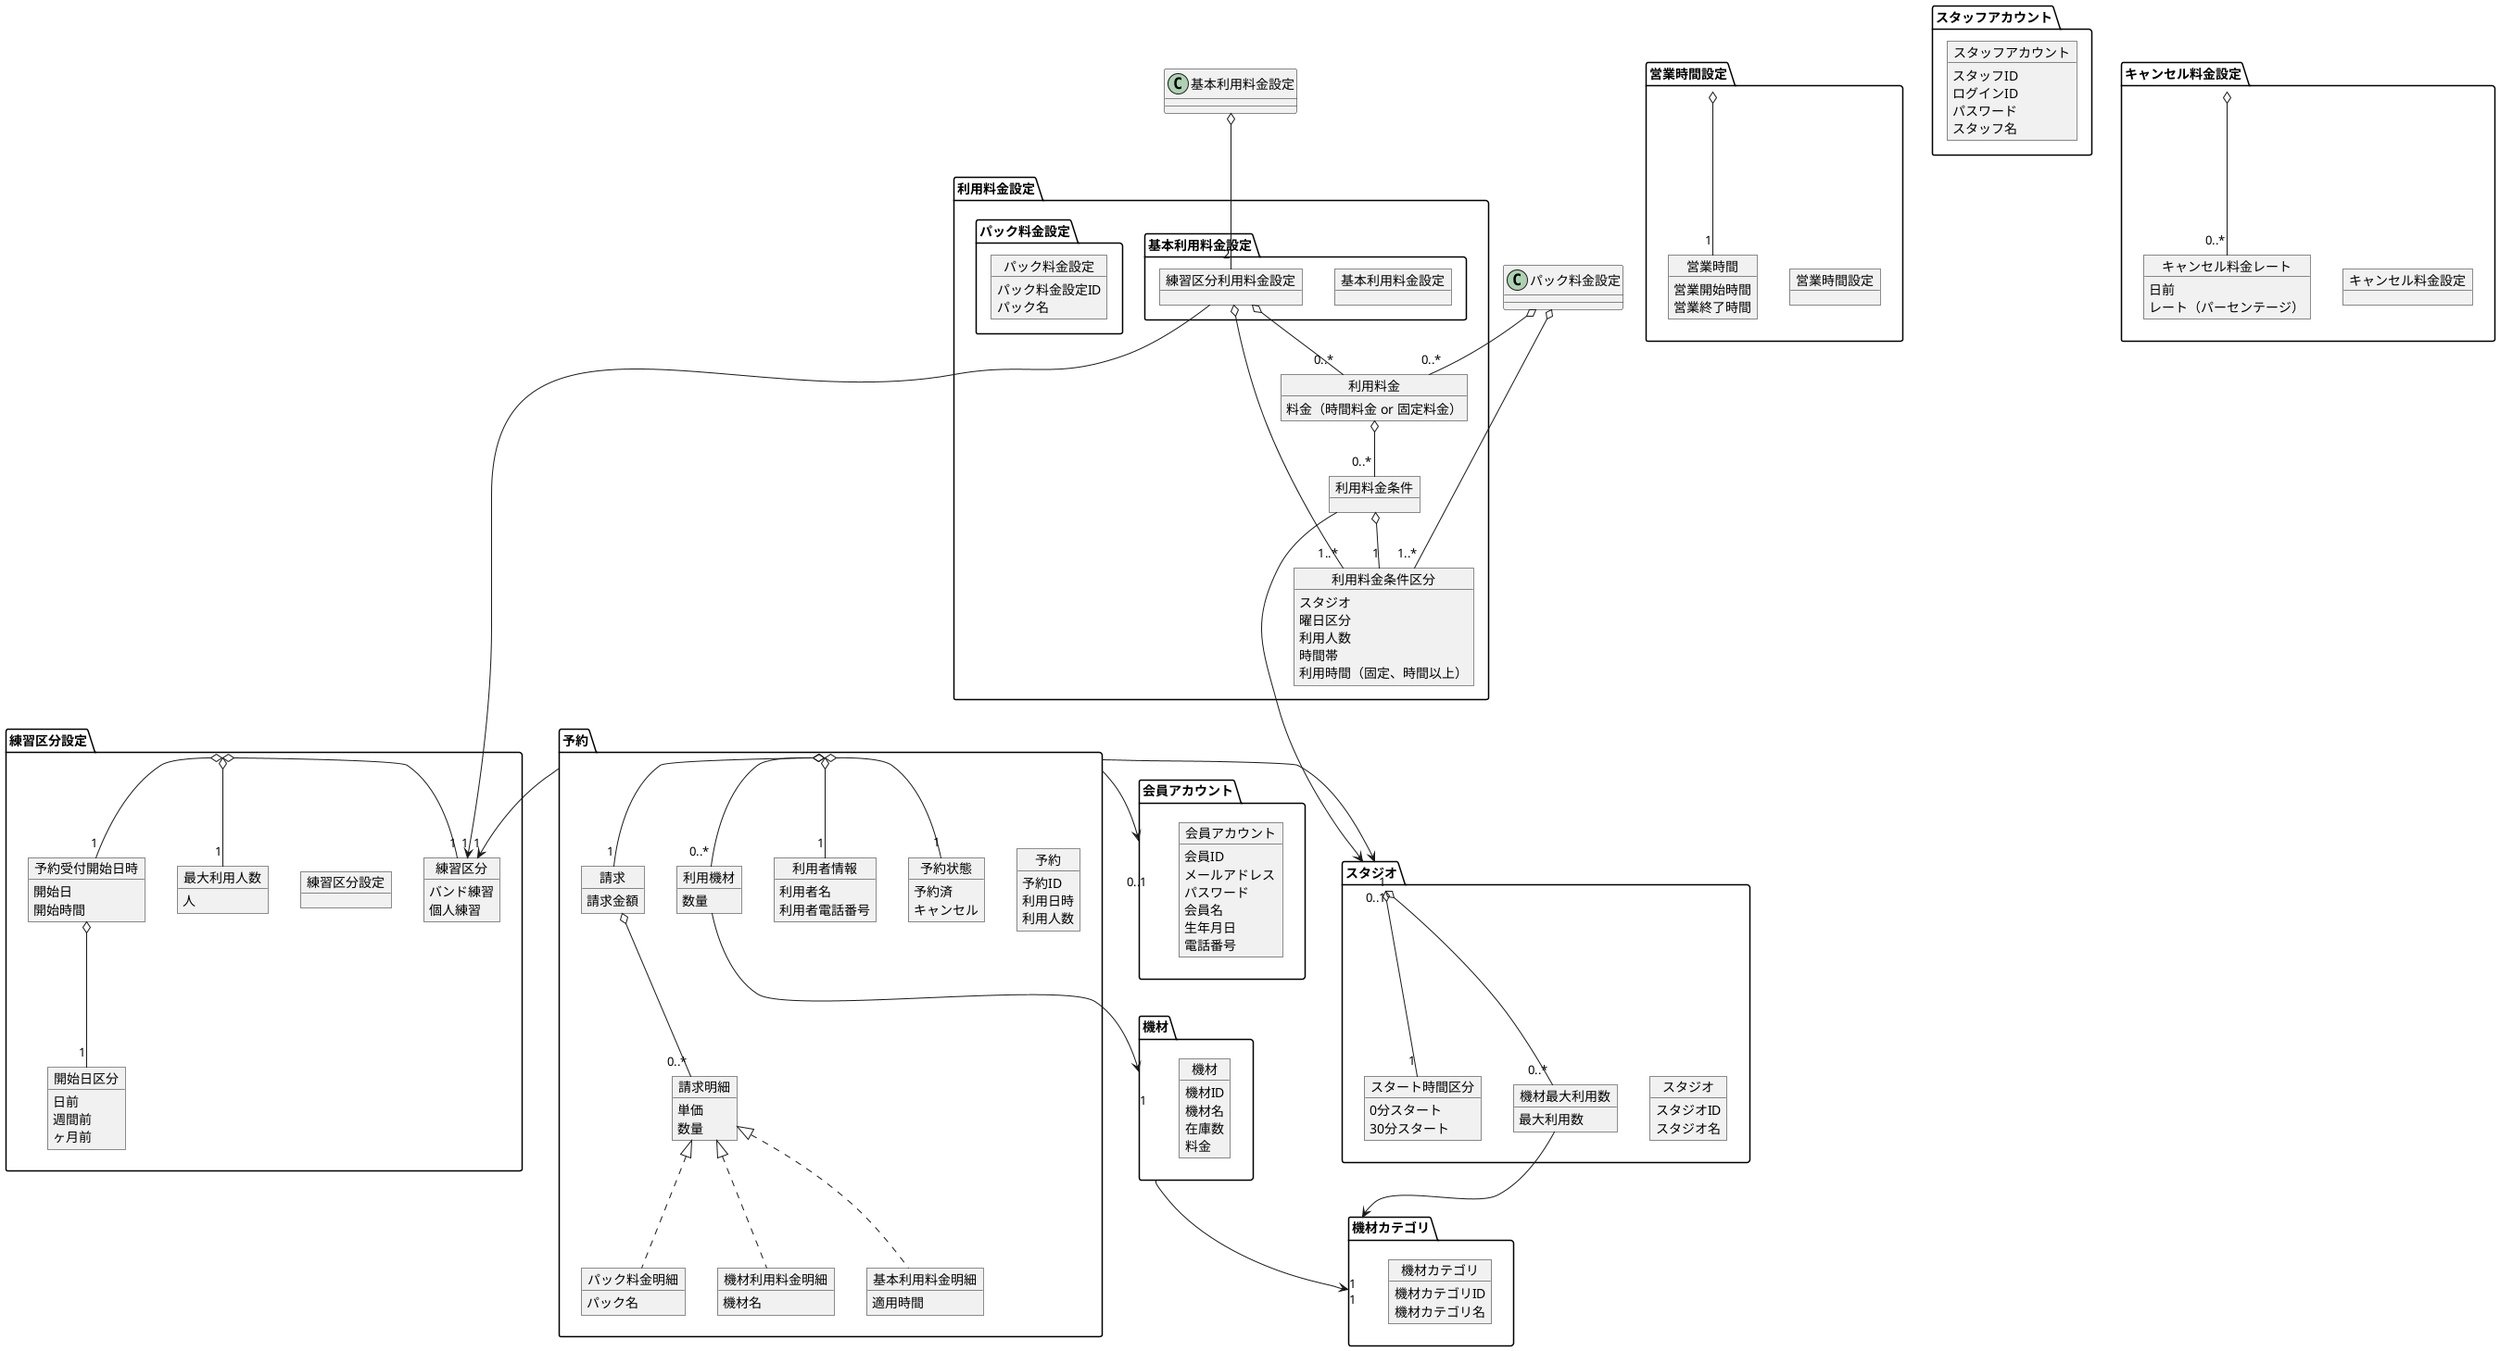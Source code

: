 @startuml DomainModel

package 予約 {
    object 予約 {
        予約ID
        利用日時
        利用人数
    }

    object 予約状態 {
        予約済
        キャンセル
    }

    object 利用者情報 {
        利用者名
        利用者電話番号
    }

    object 利用機材 {
        数量
    }

    object 請求 {
        請求金額
    }

    object 請求明細 {
        単価
        数量
    }

    object 基本利用料金明細 {
        適用時間
    }

    object パック料金明細 {
        パック名
    }

    object 機材利用料金明細 {
        機材名
    }
}

package 練習区分設定 {
    object 練習区分設定 {
    }

    object 練習区分 {
        バンド練習
        個人練習
    }

    object 最大利用人数 {
        人
    }

    object 予約受付開始日時 {
        開始日
        開始時間
    }

    object 開始日区分 {
        日前
        週間前
        ヶ月前
    }
}

package スタジオ {
    object スタジオ {
        スタジオID
        スタジオ名
    }

    object 機材最大利用数 {
        最大利用数
    }

    object スタート時間区分 {
        0分スタート
        30分スタート
    }
}

package 機材 {
    object 機材 {
        機材ID
        機材名
        在庫数
        料金
    }
}

package 機材カテゴリ {
    object 機材カテゴリ {
        機材カテゴリID
        機材カテゴリ名
    }
}

package 営業時間設定 {
    object 営業時間設定 {
    }

    object 営業時間 {
        営業開始時間
        営業終了時間
    }
}

package 会員アカウント {
    object 会員アカウント {
        会員ID
        メールアドレス
        パスワード
        会員名
        生年月日
        電話番号
    }
}

package スタッフアカウント {
    object スタッフアカウント {
        スタッフID
        ログインID
        パスワード
        スタッフ名
    }
}

package 利用料金設定 {
    package 基本利用料金設定 {
        object 基本利用料金設定 {
        }

        object 練習区分利用料金設定 {
        }
    }

    package パック料金設定 {
        object パック料金設定 {
            パック料金設定ID
            パック名
        }
    }

    object 利用料金 {
        料金（時間料金 or 固定料金）
    }

    object 利用料金条件 {
    }

    object 利用料金条件区分 {
        スタジオ
        曜日区分
        利用人数
        時間帯
        利用時間（固定、時間以上）
    }
}

package キャンセル料金設定 {
    object キャンセル料金設定 {
    }

    object キャンセル料金レート {
        日前
        レート（パーセンテージ）
    }
}

予約 o-- "0..*" 利用機材
予約 o-- "1" 利用者情報
予約 o-- "1" 予約状態
予約 o-- "1" 請求
予約 --> "1" スタジオ
予約 --> "1" 練習区分
予約 --> "0..1" 会員アカウント

請求 o-- "0..*" 請求明細
請求明細 <|.. 基本利用料金明細
請求明細 <|.. パック料金明細
請求明細 <|.. 機材利用料金明細

利用機材 --> "1" 機材

スタジオ o-- "1" スタート時間区分
スタジオ o-- "0..*" 機材最大利用数

機材最大利用数 --> "1" 機材カテゴリ

機材 --> "1" 機材カテゴリ

練習区分設定 o-right- "1" 練習区分
練習区分設定 o-- "1" 最大利用人数
練習区分設定 o-- "1" 予約受付開始日時
予約受付開始日時 o-- "1" 開始日区分

営業時間設定 o-- "1" 営業時間

キャンセル料金設定 o-- "0..*" キャンセル料金レート

基本利用料金設定 o-- "2" 練習区分利用料金設定
練習区分利用料金設定 o-- "0..*" 利用料金
練習区分利用料金設定 o-- "1..*" 利用料金条件区分
練習区分利用料金設定 --> "1" 練習区分

パック料金設定 o-- "0..*" 利用料金
パック料金設定 o-- "1..*" 利用料金条件区分

利用料金条件 ----> "0..1" スタジオ
利用料金条件 o-- "1" 利用料金条件区分

利用料金 o-- "0..*" 利用料金条件

@enduml
